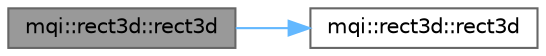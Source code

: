 digraph "mqi::rect3d::rect3d"
{
 // LATEX_PDF_SIZE
  bgcolor="transparent";
  edge [fontname=Helvetica,fontsize=10,labelfontname=Helvetica,labelfontsize=10];
  node [fontname=Helvetica,fontsize=10,shape=box,height=0.2,width=0.4];
  rankdir="LR";
  Node1 [id="Node000001",label="mqi::rect3d::rect3d",height=0.2,width=0.4,color="gray40", fillcolor="grey60", style="filled", fontcolor="black",tooltip="Copy constructor."];
  Node1 -> Node2 [id="edge1_Node000001_Node000002",color="steelblue1",style="solid",tooltip=" "];
  Node2 [id="Node000002",label="mqi::rect3d::rect3d",height=0.2,width=0.4,color="grey40", fillcolor="white", style="filled",URL="$classmqi_1_1rect3d.html#aa2bc44329b9527e60fe3f671120573ab",tooltip="Default constructor. Intended for use by derived classes which will manually initialize members."];
}
